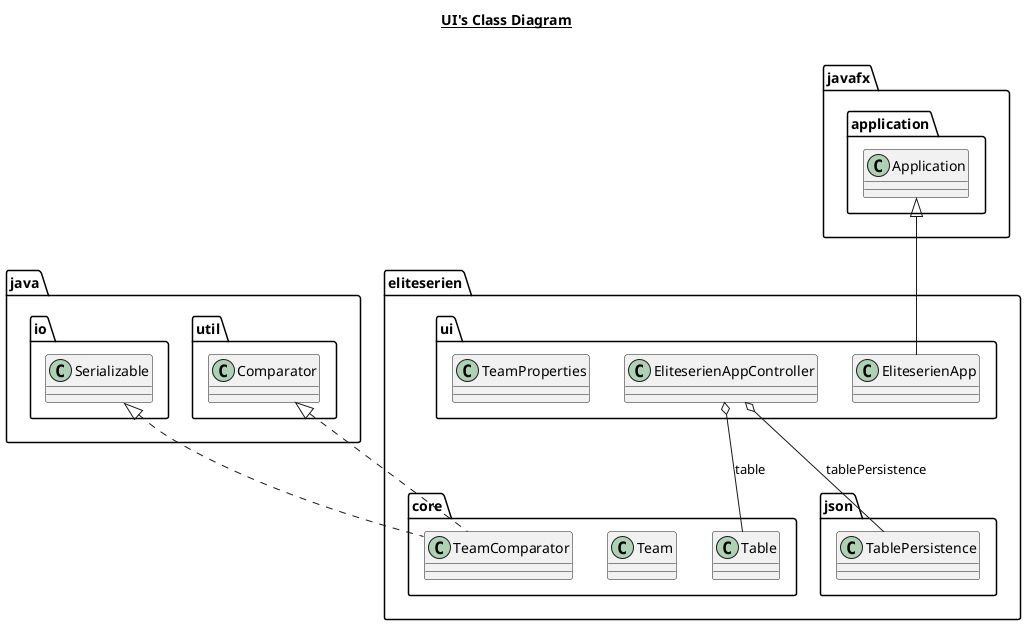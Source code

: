 @startuml

title __UI's Class Diagram__\n

    namespace eliteserien.ui {
      class EliteserienApp {
      }

      class EliteserienAppController {
      }

      class TeamProperties {
      }
    }
    namespace eliteserien.json {
      class TablePersistence {
      }
    }

    namespace eliteserien.core {
          class Table {
          }

          class Team {
          }

          class TeamComparator {
          }
        }




  eliteserien.ui.EliteserienApp -up-|> javafx.application.Application
  eliteserien.ui.EliteserienAppController o-- eliteserien.core.Table : table
  eliteserien.ui.EliteserienAppController o-- eliteserien.json.TablePersistence : tablePersistence

  eliteserien.core.TeamComparator .up.|> java.io.Serializable
  eliteserien.core.TeamComparator .up.|> java.util.Comparator


@enduml